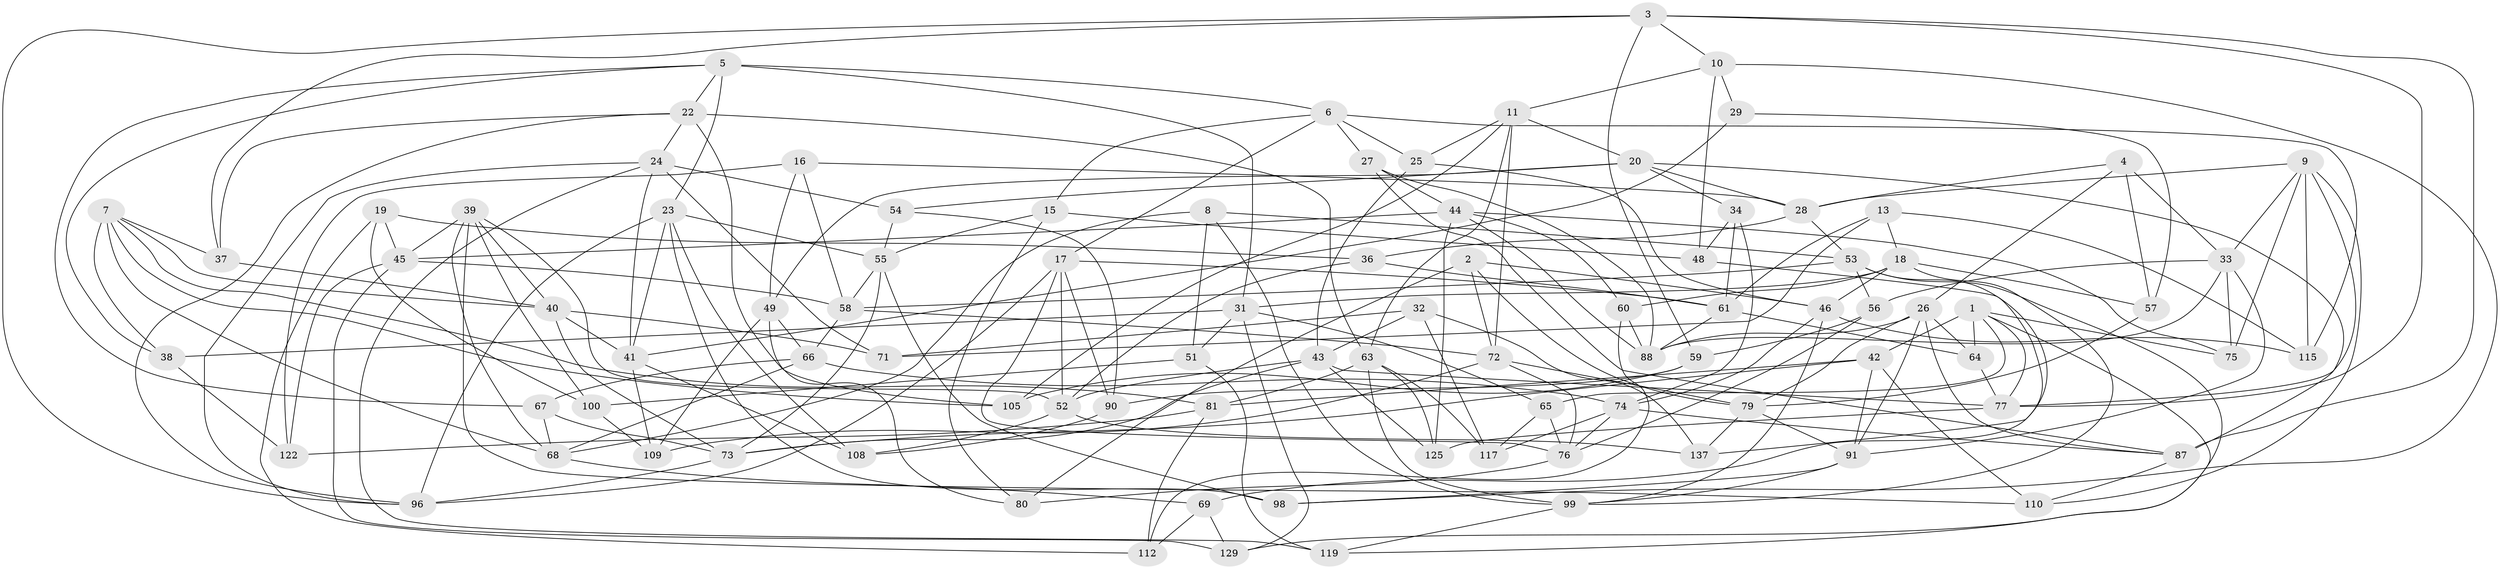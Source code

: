 // original degree distribution, {4: 1.0}
// Generated by graph-tools (version 1.1) at 2025/11/02/27/25 16:11:43]
// undirected, 91 vertices, 226 edges
graph export_dot {
graph [start="1"]
  node [color=gray90,style=filled];
  1 [super="+12"];
  2;
  3 [super="+35"];
  4;
  5 [super="+62"];
  6 [super="+120"];
  7 [super="+121"];
  8;
  9 [super="+14"];
  10 [super="+132"];
  11 [super="+83"];
  13;
  15;
  16;
  17 [super="+21"];
  18 [super="+47"];
  19;
  20 [super="+97"];
  22 [super="+30"];
  23 [super="+93"];
  24 [super="+111"];
  25;
  26 [super="+136"];
  27;
  28 [super="+116"];
  29;
  31 [super="+133"];
  32;
  33 [super="+114"];
  34;
  36;
  37;
  38;
  39 [super="+94"];
  40 [super="+127"];
  41 [super="+50"];
  42 [super="+89"];
  43 [super="+106"];
  44 [super="+130"];
  45 [super="+123"];
  46 [super="+113"];
  48;
  49 [super="+78"];
  51;
  52 [super="+128"];
  53 [super="+84"];
  54;
  55 [super="+126"];
  56;
  57;
  58 [super="+70"];
  59;
  60;
  61 [super="+86"];
  63 [super="+118"];
  64;
  65;
  66 [super="+107"];
  67;
  68 [super="+85"];
  69;
  71;
  72 [super="+82"];
  73 [super="+95"];
  74 [super="+101"];
  75;
  76 [super="+104"];
  77 [super="+131"];
  79 [super="+102"];
  80;
  81 [super="+103"];
  87 [super="+134"];
  88 [super="+138"];
  90;
  91 [super="+92"];
  96 [super="+135"];
  98;
  99 [super="+124"];
  100;
  105;
  108;
  109;
  110;
  112;
  115;
  117;
  119;
  122;
  125;
  129;
  137;
  1 -- 75;
  1 -- 65;
  1 -- 77;
  1 -- 64;
  1 -- 42;
  1 -- 119;
  2 -- 79;
  2 -- 46;
  2 -- 72;
  2 -- 80;
  3 -- 37;
  3 -- 59;
  3 -- 96;
  3 -- 10;
  3 -- 87;
  3 -- 77;
  4 -- 57;
  4 -- 26;
  4 -- 33;
  4 -- 28;
  5 -- 38;
  5 -- 31;
  5 -- 67;
  5 -- 6;
  5 -- 22;
  5 -- 23;
  6 -- 25;
  6 -- 15;
  6 -- 115;
  6 -- 17;
  6 -- 27;
  7 -- 40;
  7 -- 37;
  7 -- 38;
  7 -- 81;
  7 -- 68;
  7 -- 105;
  8 -- 51;
  8 -- 53;
  8 -- 68;
  8 -- 99;
  9 -- 33;
  9 -- 75;
  9 -- 28;
  9 -- 115;
  9 -- 77;
  9 -- 110;
  10 -- 98;
  10 -- 29 [weight=2];
  10 -- 48;
  10 -- 11;
  11 -- 63;
  11 -- 72;
  11 -- 25;
  11 -- 105;
  11 -- 20;
  13 -- 115;
  13 -- 61;
  13 -- 71;
  13 -- 18;
  15 -- 48;
  15 -- 80;
  15 -- 55;
  16 -- 28;
  16 -- 122;
  16 -- 58;
  16 -- 49;
  17 -- 61;
  17 -- 90;
  17 -- 52;
  17 -- 96;
  17 -- 76;
  18 -- 31;
  18 -- 99;
  18 -- 57;
  18 -- 60;
  18 -- 46;
  19 -- 112;
  19 -- 36;
  19 -- 100;
  19 -- 45;
  20 -- 34;
  20 -- 54;
  20 -- 87;
  20 -- 28;
  20 -- 49;
  22 -- 37;
  22 -- 63;
  22 -- 24;
  22 -- 105;
  22 -- 96;
  23 -- 55;
  23 -- 41;
  23 -- 96;
  23 -- 98;
  23 -- 108;
  24 -- 71;
  24 -- 96;
  24 -- 41;
  24 -- 54;
  24 -- 119;
  25 -- 46;
  25 -- 43;
  26 -- 88;
  26 -- 79;
  26 -- 64;
  26 -- 91;
  26 -- 87;
  27 -- 44;
  27 -- 88;
  27 -- 87;
  28 -- 53;
  28 -- 36;
  29 -- 57;
  29 -- 41;
  31 -- 65;
  31 -- 129;
  31 -- 51;
  31 -- 38;
  32 -- 137;
  32 -- 117;
  32 -- 43;
  32 -- 71;
  33 -- 56;
  33 -- 75;
  33 -- 88;
  33 -- 91;
  34 -- 74;
  34 -- 48;
  34 -- 61;
  36 -- 52;
  36 -- 61;
  37 -- 40;
  38 -- 122;
  39 -- 45;
  39 -- 68;
  39 -- 52;
  39 -- 40;
  39 -- 100;
  39 -- 110;
  40 -- 41;
  40 -- 71;
  40 -- 73;
  41 -- 108;
  41 -- 109;
  42 -- 110;
  42 -- 91;
  42 -- 73;
  42 -- 81 [weight=2];
  43 -- 125;
  43 -- 52;
  43 -- 73;
  43 -- 77;
  44 -- 125;
  44 -- 60;
  44 -- 88;
  44 -- 75;
  44 -- 45;
  45 -- 129;
  45 -- 122;
  45 -- 58;
  46 -- 115;
  46 -- 74;
  46 -- 99;
  48 -- 69;
  49 -- 109;
  49 -- 66 [weight=2];
  49 -- 80;
  51 -- 119;
  51 -- 100;
  52 -- 108;
  52 -- 137;
  53 -- 129;
  53 -- 56;
  53 -- 137;
  53 -- 58;
  54 -- 90;
  54 -- 55;
  55 -- 98;
  55 -- 58;
  55 -- 73;
  56 -- 59;
  56 -- 76;
  57 -- 79;
  58 -- 72;
  58 -- 66;
  59 -- 90;
  59 -- 105;
  60 -- 112;
  60 -- 88;
  61 -- 88;
  61 -- 64;
  63 -- 99;
  63 -- 125;
  63 -- 117;
  63 -- 81;
  64 -- 77;
  65 -- 117;
  65 -- 76;
  66 -- 74;
  66 -- 67;
  66 -- 68;
  67 -- 73;
  67 -- 68;
  68 -- 69;
  69 -- 112;
  69 -- 129;
  72 -- 76;
  72 -- 109;
  72 -- 79;
  73 -- 96;
  74 -- 117;
  74 -- 87;
  74 -- 76;
  76 -- 80;
  77 -- 125;
  79 -- 137;
  79 -- 91;
  81 -- 112;
  81 -- 122;
  87 -- 110;
  90 -- 108;
  91 -- 98;
  91 -- 99;
  99 -- 119;
  100 -- 109;
}
